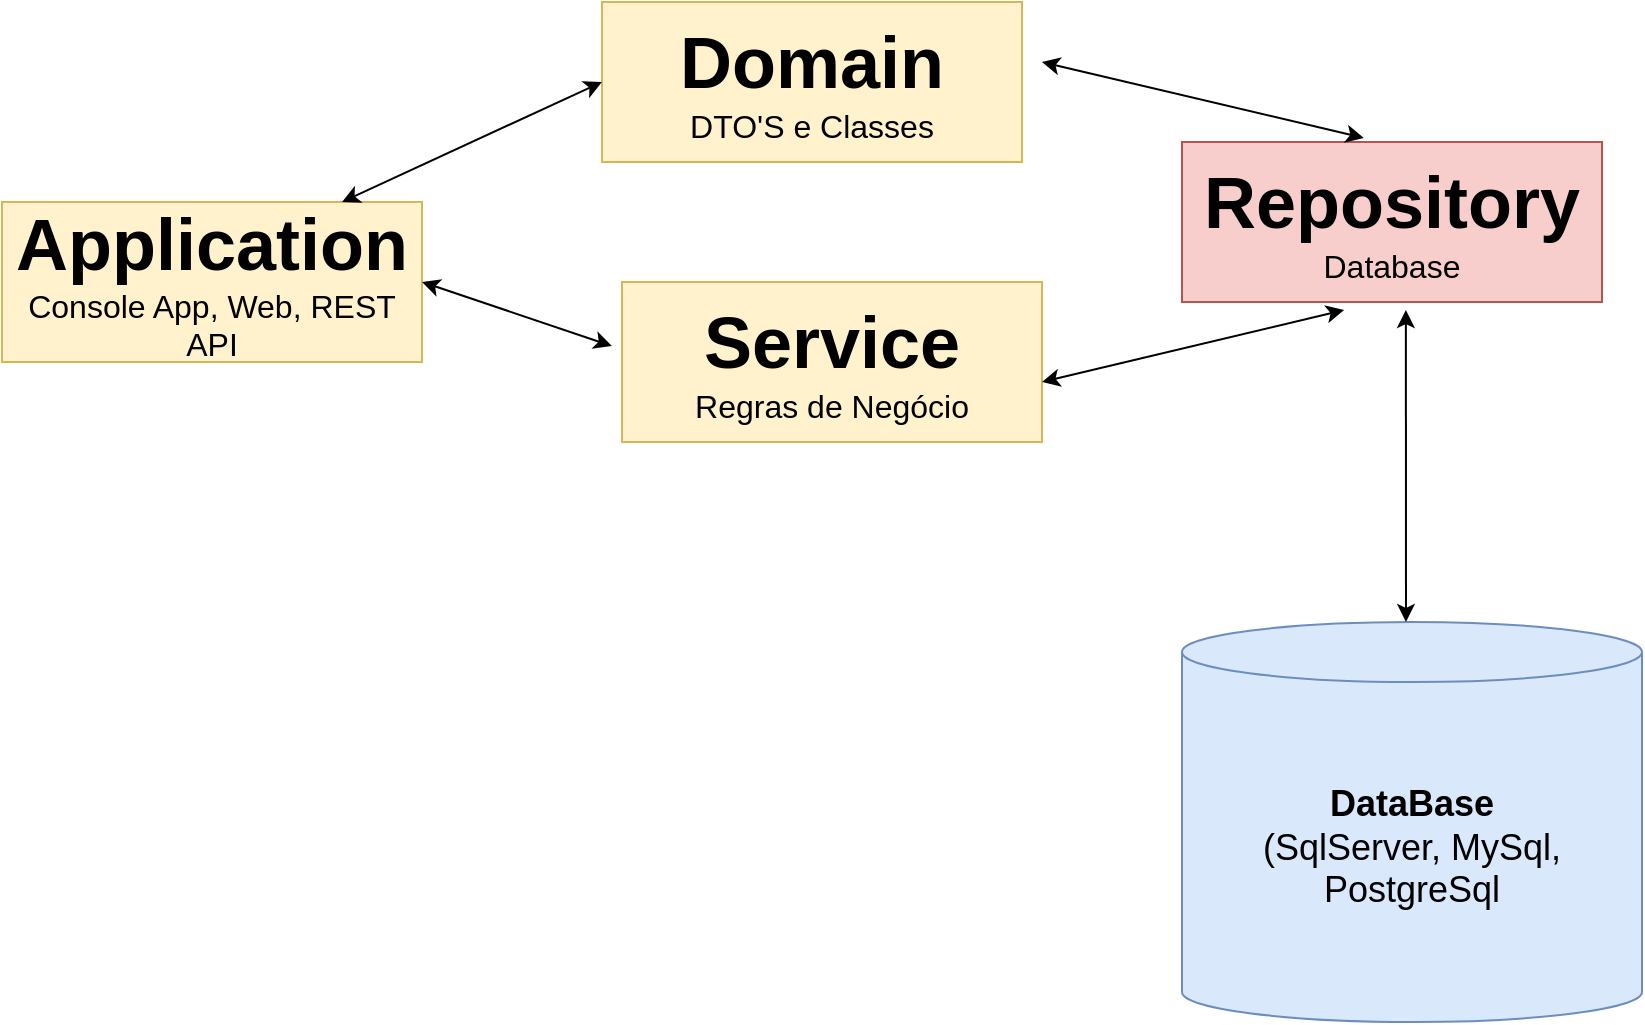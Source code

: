 <mxfile version="20.8.21" type="device"><diagram id="R2lEEEUBdFMjLlhIrx00" name="Page-1"><mxGraphModel dx="1434" dy="756" grid="1" gridSize="10" guides="1" tooltips="1" connect="1" arrows="1" fold="1" page="1" pageScale="1" pageWidth="850" pageHeight="1100" math="0" shadow="0" extFonts="Permanent Marker^https://fonts.googleapis.com/css?family=Permanent+Marker"><root><mxCell id="0"/><mxCell id="1" parent="0"/><mxCell id="p0WNQo6ZWuI6rkEwNY9T-2" value="&lt;font style=&quot;&quot;&gt;&lt;span style=&quot;font-size: 36px;&quot;&gt;&lt;b&gt;Application&lt;/b&gt;&lt;/span&gt;&lt;br&gt;&lt;font size=&quot;3&quot;&gt;Console App, Web, REST API&lt;/font&gt;&lt;br&gt;&lt;/font&gt;" style="rounded=0;whiteSpace=wrap;html=1;fillColor=#fff2cc;strokeColor=#d6b656;" vertex="1" parent="1"><mxGeometry x="20" y="160" width="210" height="80" as="geometry"/></mxCell><mxCell id="p0WNQo6ZWuI6rkEwNY9T-3" value="&lt;font style=&quot;&quot;&gt;&lt;span style=&quot;font-size: 36px;&quot;&gt;&lt;b&gt;Domain&lt;/b&gt;&lt;br&gt;&lt;/span&gt;&lt;font size=&quot;3&quot;&gt;DTO'S e Classes&lt;/font&gt;&lt;br&gt;&lt;/font&gt;" style="rounded=0;whiteSpace=wrap;html=1;fillColor=#fff2cc;strokeColor=#d6b656;" vertex="1" parent="1"><mxGeometry x="320" y="60" width="210" height="80" as="geometry"/></mxCell><mxCell id="p0WNQo6ZWuI6rkEwNY9T-4" value="&lt;font style=&quot;&quot;&gt;&lt;span style=&quot;font-size: 36px;&quot;&gt;&lt;b&gt;Repository&lt;/b&gt;&lt;/span&gt;&lt;br&gt;&lt;font size=&quot;3&quot;&gt;Database&lt;/font&gt;&lt;br&gt;&lt;/font&gt;" style="rounded=0;whiteSpace=wrap;html=1;fillColor=#f8cecc;strokeColor=#b85450;" vertex="1" parent="1"><mxGeometry x="610" y="130" width="210" height="80" as="geometry"/></mxCell><mxCell id="p0WNQo6ZWuI6rkEwNY9T-5" value="&lt;font style=&quot;&quot;&gt;&lt;b&gt;&lt;span style=&quot;font-size: 36px;&quot;&gt;Service&lt;/span&gt;&lt;br&gt;&lt;/b&gt;&lt;font size=&quot;3&quot;&gt;Regras de Negócio&lt;/font&gt;&lt;br&gt;&lt;/font&gt;" style="rounded=0;whiteSpace=wrap;html=1;fillColor=#fff2cc;strokeColor=#d6b656;" vertex="1" parent="1"><mxGeometry x="330" y="200" width="210" height="80" as="geometry"/></mxCell><mxCell id="p0WNQo6ZWuI6rkEwNY9T-8" value="" style="endArrow=classic;startArrow=classic;html=1;rounded=0;fontSize=18;" edge="1" parent="1"><mxGeometry width="50" height="50" relative="1" as="geometry"><mxPoint x="190" y="160" as="sourcePoint"/><mxPoint x="320" y="100" as="targetPoint"/></mxGeometry></mxCell><mxCell id="p0WNQo6ZWuI6rkEwNY9T-10" value="" style="endArrow=classic;startArrow=classic;html=1;rounded=0;fontSize=18;entryX=-0.024;entryY=0.4;entryDx=0;entryDy=0;entryPerimeter=0;" edge="1" parent="1" target="p0WNQo6ZWuI6rkEwNY9T-5"><mxGeometry width="50" height="50" relative="1" as="geometry"><mxPoint x="230" y="200" as="sourcePoint"/><mxPoint x="360" y="140" as="targetPoint"/></mxGeometry></mxCell><mxCell id="p0WNQo6ZWuI6rkEwNY9T-11" value="" style="endArrow=classic;startArrow=classic;html=1;rounded=0;fontSize=18;entryX=0.433;entryY=-0.025;entryDx=0;entryDy=0;entryPerimeter=0;" edge="1" parent="1" target="p0WNQo6ZWuI6rkEwNY9T-4"><mxGeometry width="50" height="50" relative="1" as="geometry"><mxPoint x="540" y="90" as="sourcePoint"/><mxPoint x="670" y="30" as="targetPoint"/></mxGeometry></mxCell><mxCell id="p0WNQo6ZWuI6rkEwNY9T-12" value="" style="endArrow=classic;startArrow=classic;html=1;rounded=0;fontSize=18;entryX=0.386;entryY=1.05;entryDx=0;entryDy=0;entryPerimeter=0;" edge="1" parent="1" target="p0WNQo6ZWuI6rkEwNY9T-4"><mxGeometry width="50" height="50" relative="1" as="geometry"><mxPoint x="540" y="250" as="sourcePoint"/><mxPoint x="670" y="190" as="targetPoint"/></mxGeometry></mxCell><mxCell id="p0WNQo6ZWuI6rkEwNY9T-13" value="&lt;b&gt;DataBase&lt;/b&gt;&lt;br&gt;(SqlServer, MySql, PostgreSql" style="shape=cylinder3;whiteSpace=wrap;html=1;boundedLbl=1;backgroundOutline=1;size=15;fontSize=18;fillColor=#dae8fc;strokeColor=#6c8ebf;" vertex="1" parent="1"><mxGeometry x="610" y="370" width="230" height="200" as="geometry"/></mxCell><mxCell id="p0WNQo6ZWuI6rkEwNY9T-14" value="" style="endArrow=classic;startArrow=classic;html=1;rounded=0;fontSize=18;entryX=0.533;entryY=1.05;entryDx=0;entryDy=0;entryPerimeter=0;" edge="1" parent="1" target="p0WNQo6ZWuI6rkEwNY9T-4"><mxGeometry width="50" height="50" relative="1" as="geometry"><mxPoint x="722" y="370" as="sourcePoint"/><mxPoint x="760" y="260" as="targetPoint"/></mxGeometry></mxCell></root></mxGraphModel></diagram></mxfile>
